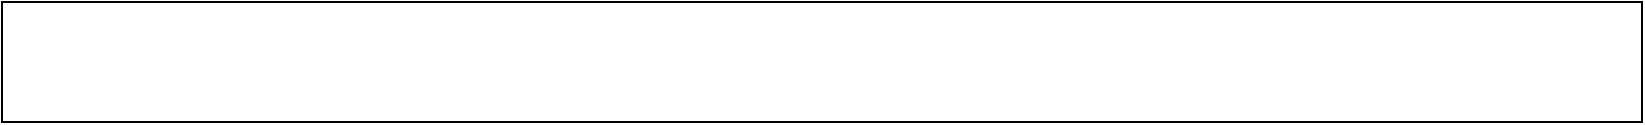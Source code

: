 <mxfile version="24.7.7">
  <diagram name="第 1 页" id="b4QESLmQaPlSJdOXizCd">
    <mxGraphModel dx="954" dy="615" grid="1" gridSize="10" guides="1" tooltips="1" connect="1" arrows="1" fold="1" page="1" pageScale="1" pageWidth="827" pageHeight="1169" math="0" shadow="0">
      <root>
        <mxCell id="0" />
        <mxCell id="1" parent="0" />
        <mxCell id="5zPZAQfJRca9_3svzDNB-1" value="" style="rounded=0;whiteSpace=wrap;html=1;" vertex="1" parent="1">
          <mxGeometry width="820" height="60" as="geometry" />
        </mxCell>
      </root>
    </mxGraphModel>
  </diagram>
</mxfile>
